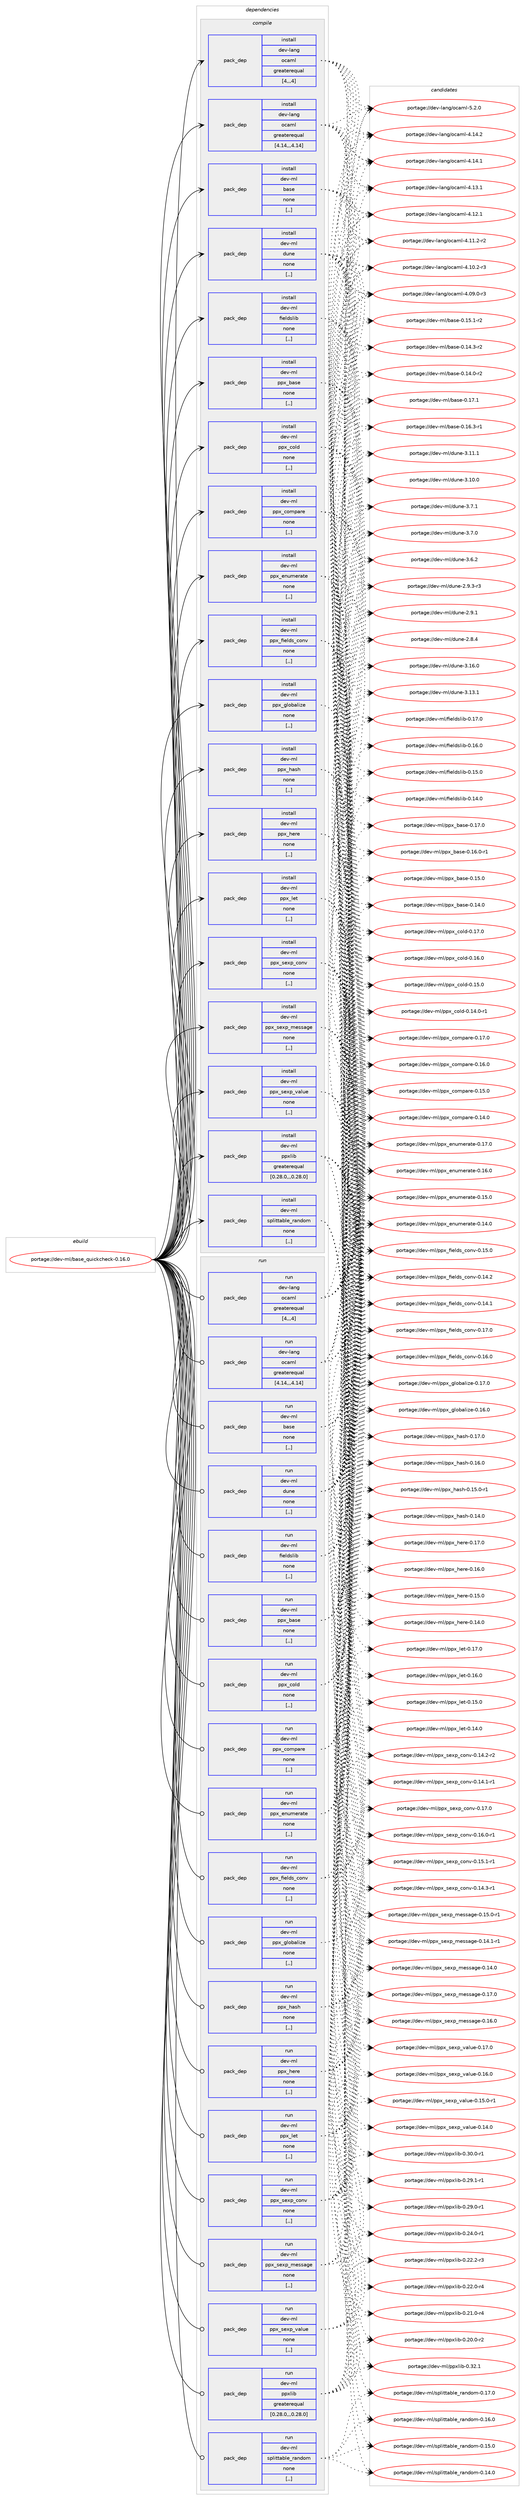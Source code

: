 digraph prolog {

# *************
# Graph options
# *************

newrank=true;
concentrate=true;
compound=true;
graph [rankdir=LR,fontname=Helvetica,fontsize=10,ranksep=1.5];#, ranksep=2.5, nodesep=0.2];
edge  [arrowhead=vee];
node  [fontname=Helvetica,fontsize=10];

# **********
# The ebuild
# **********

subgraph cluster_leftcol {
color=gray;
label=<<i>ebuild</i>>;
id [label="portage://dev-ml/base_quickcheck-0.16.0", color=red, width=4, href="../dev-ml/base_quickcheck-0.16.0.svg"];
}

# ****************
# The dependencies
# ****************

subgraph cluster_midcol {
color=gray;
label=<<i>dependencies</i>>;
subgraph cluster_compile {
fillcolor="#eeeeee";
style=filled;
label=<<i>compile</i>>;
subgraph pack87254 {
dependency117738 [label=<<TABLE BORDER="0" CELLBORDER="1" CELLSPACING="0" CELLPADDING="4" WIDTH="220"><TR><TD ROWSPAN="6" CELLPADDING="30">pack_dep</TD></TR><TR><TD WIDTH="110">install</TD></TR><TR><TD>dev-lang</TD></TR><TR><TD>ocaml</TD></TR><TR><TD>greaterequal</TD></TR><TR><TD>[4,,,4]</TD></TR></TABLE>>, shape=none, color=blue];
}
id:e -> dependency117738:w [weight=20,style="solid",arrowhead="vee"];
subgraph pack87255 {
dependency117739 [label=<<TABLE BORDER="0" CELLBORDER="1" CELLSPACING="0" CELLPADDING="4" WIDTH="220"><TR><TD ROWSPAN="6" CELLPADDING="30">pack_dep</TD></TR><TR><TD WIDTH="110">install</TD></TR><TR><TD>dev-lang</TD></TR><TR><TD>ocaml</TD></TR><TR><TD>greaterequal</TD></TR><TR><TD>[4.14,,,4.14]</TD></TR></TABLE>>, shape=none, color=blue];
}
id:e -> dependency117739:w [weight=20,style="solid",arrowhead="vee"];
subgraph pack87256 {
dependency117740 [label=<<TABLE BORDER="0" CELLBORDER="1" CELLSPACING="0" CELLPADDING="4" WIDTH="220"><TR><TD ROWSPAN="6" CELLPADDING="30">pack_dep</TD></TR><TR><TD WIDTH="110">install</TD></TR><TR><TD>dev-ml</TD></TR><TR><TD>base</TD></TR><TR><TD>none</TD></TR><TR><TD>[,,]</TD></TR></TABLE>>, shape=none, color=blue];
}
id:e -> dependency117740:w [weight=20,style="solid",arrowhead="vee"];
subgraph pack87257 {
dependency117741 [label=<<TABLE BORDER="0" CELLBORDER="1" CELLSPACING="0" CELLPADDING="4" WIDTH="220"><TR><TD ROWSPAN="6" CELLPADDING="30">pack_dep</TD></TR><TR><TD WIDTH="110">install</TD></TR><TR><TD>dev-ml</TD></TR><TR><TD>dune</TD></TR><TR><TD>none</TD></TR><TR><TD>[,,]</TD></TR></TABLE>>, shape=none, color=blue];
}
id:e -> dependency117741:w [weight=20,style="solid",arrowhead="vee"];
subgraph pack87258 {
dependency117742 [label=<<TABLE BORDER="0" CELLBORDER="1" CELLSPACING="0" CELLPADDING="4" WIDTH="220"><TR><TD ROWSPAN="6" CELLPADDING="30">pack_dep</TD></TR><TR><TD WIDTH="110">install</TD></TR><TR><TD>dev-ml</TD></TR><TR><TD>fieldslib</TD></TR><TR><TD>none</TD></TR><TR><TD>[,,]</TD></TR></TABLE>>, shape=none, color=blue];
}
id:e -> dependency117742:w [weight=20,style="solid",arrowhead="vee"];
subgraph pack87259 {
dependency117743 [label=<<TABLE BORDER="0" CELLBORDER="1" CELLSPACING="0" CELLPADDING="4" WIDTH="220"><TR><TD ROWSPAN="6" CELLPADDING="30">pack_dep</TD></TR><TR><TD WIDTH="110">install</TD></TR><TR><TD>dev-ml</TD></TR><TR><TD>ppx_base</TD></TR><TR><TD>none</TD></TR><TR><TD>[,,]</TD></TR></TABLE>>, shape=none, color=blue];
}
id:e -> dependency117743:w [weight=20,style="solid",arrowhead="vee"];
subgraph pack87260 {
dependency117744 [label=<<TABLE BORDER="0" CELLBORDER="1" CELLSPACING="0" CELLPADDING="4" WIDTH="220"><TR><TD ROWSPAN="6" CELLPADDING="30">pack_dep</TD></TR><TR><TD WIDTH="110">install</TD></TR><TR><TD>dev-ml</TD></TR><TR><TD>ppx_cold</TD></TR><TR><TD>none</TD></TR><TR><TD>[,,]</TD></TR></TABLE>>, shape=none, color=blue];
}
id:e -> dependency117744:w [weight=20,style="solid",arrowhead="vee"];
subgraph pack87261 {
dependency117745 [label=<<TABLE BORDER="0" CELLBORDER="1" CELLSPACING="0" CELLPADDING="4" WIDTH="220"><TR><TD ROWSPAN="6" CELLPADDING="30">pack_dep</TD></TR><TR><TD WIDTH="110">install</TD></TR><TR><TD>dev-ml</TD></TR><TR><TD>ppx_compare</TD></TR><TR><TD>none</TD></TR><TR><TD>[,,]</TD></TR></TABLE>>, shape=none, color=blue];
}
id:e -> dependency117745:w [weight=20,style="solid",arrowhead="vee"];
subgraph pack87262 {
dependency117746 [label=<<TABLE BORDER="0" CELLBORDER="1" CELLSPACING="0" CELLPADDING="4" WIDTH="220"><TR><TD ROWSPAN="6" CELLPADDING="30">pack_dep</TD></TR><TR><TD WIDTH="110">install</TD></TR><TR><TD>dev-ml</TD></TR><TR><TD>ppx_enumerate</TD></TR><TR><TD>none</TD></TR><TR><TD>[,,]</TD></TR></TABLE>>, shape=none, color=blue];
}
id:e -> dependency117746:w [weight=20,style="solid",arrowhead="vee"];
subgraph pack87263 {
dependency117747 [label=<<TABLE BORDER="0" CELLBORDER="1" CELLSPACING="0" CELLPADDING="4" WIDTH="220"><TR><TD ROWSPAN="6" CELLPADDING="30">pack_dep</TD></TR><TR><TD WIDTH="110">install</TD></TR><TR><TD>dev-ml</TD></TR><TR><TD>ppx_fields_conv</TD></TR><TR><TD>none</TD></TR><TR><TD>[,,]</TD></TR></TABLE>>, shape=none, color=blue];
}
id:e -> dependency117747:w [weight=20,style="solid",arrowhead="vee"];
subgraph pack87264 {
dependency117748 [label=<<TABLE BORDER="0" CELLBORDER="1" CELLSPACING="0" CELLPADDING="4" WIDTH="220"><TR><TD ROWSPAN="6" CELLPADDING="30">pack_dep</TD></TR><TR><TD WIDTH="110">install</TD></TR><TR><TD>dev-ml</TD></TR><TR><TD>ppx_globalize</TD></TR><TR><TD>none</TD></TR><TR><TD>[,,]</TD></TR></TABLE>>, shape=none, color=blue];
}
id:e -> dependency117748:w [weight=20,style="solid",arrowhead="vee"];
subgraph pack87265 {
dependency117749 [label=<<TABLE BORDER="0" CELLBORDER="1" CELLSPACING="0" CELLPADDING="4" WIDTH="220"><TR><TD ROWSPAN="6" CELLPADDING="30">pack_dep</TD></TR><TR><TD WIDTH="110">install</TD></TR><TR><TD>dev-ml</TD></TR><TR><TD>ppx_hash</TD></TR><TR><TD>none</TD></TR><TR><TD>[,,]</TD></TR></TABLE>>, shape=none, color=blue];
}
id:e -> dependency117749:w [weight=20,style="solid",arrowhead="vee"];
subgraph pack87266 {
dependency117750 [label=<<TABLE BORDER="0" CELLBORDER="1" CELLSPACING="0" CELLPADDING="4" WIDTH="220"><TR><TD ROWSPAN="6" CELLPADDING="30">pack_dep</TD></TR><TR><TD WIDTH="110">install</TD></TR><TR><TD>dev-ml</TD></TR><TR><TD>ppx_here</TD></TR><TR><TD>none</TD></TR><TR><TD>[,,]</TD></TR></TABLE>>, shape=none, color=blue];
}
id:e -> dependency117750:w [weight=20,style="solid",arrowhead="vee"];
subgraph pack87267 {
dependency117751 [label=<<TABLE BORDER="0" CELLBORDER="1" CELLSPACING="0" CELLPADDING="4" WIDTH="220"><TR><TD ROWSPAN="6" CELLPADDING="30">pack_dep</TD></TR><TR><TD WIDTH="110">install</TD></TR><TR><TD>dev-ml</TD></TR><TR><TD>ppx_let</TD></TR><TR><TD>none</TD></TR><TR><TD>[,,]</TD></TR></TABLE>>, shape=none, color=blue];
}
id:e -> dependency117751:w [weight=20,style="solid",arrowhead="vee"];
subgraph pack87268 {
dependency117752 [label=<<TABLE BORDER="0" CELLBORDER="1" CELLSPACING="0" CELLPADDING="4" WIDTH="220"><TR><TD ROWSPAN="6" CELLPADDING="30">pack_dep</TD></TR><TR><TD WIDTH="110">install</TD></TR><TR><TD>dev-ml</TD></TR><TR><TD>ppx_sexp_conv</TD></TR><TR><TD>none</TD></TR><TR><TD>[,,]</TD></TR></TABLE>>, shape=none, color=blue];
}
id:e -> dependency117752:w [weight=20,style="solid",arrowhead="vee"];
subgraph pack87269 {
dependency117753 [label=<<TABLE BORDER="0" CELLBORDER="1" CELLSPACING="0" CELLPADDING="4" WIDTH="220"><TR><TD ROWSPAN="6" CELLPADDING="30">pack_dep</TD></TR><TR><TD WIDTH="110">install</TD></TR><TR><TD>dev-ml</TD></TR><TR><TD>ppx_sexp_message</TD></TR><TR><TD>none</TD></TR><TR><TD>[,,]</TD></TR></TABLE>>, shape=none, color=blue];
}
id:e -> dependency117753:w [weight=20,style="solid",arrowhead="vee"];
subgraph pack87270 {
dependency117754 [label=<<TABLE BORDER="0" CELLBORDER="1" CELLSPACING="0" CELLPADDING="4" WIDTH="220"><TR><TD ROWSPAN="6" CELLPADDING="30">pack_dep</TD></TR><TR><TD WIDTH="110">install</TD></TR><TR><TD>dev-ml</TD></TR><TR><TD>ppx_sexp_value</TD></TR><TR><TD>none</TD></TR><TR><TD>[,,]</TD></TR></TABLE>>, shape=none, color=blue];
}
id:e -> dependency117754:w [weight=20,style="solid",arrowhead="vee"];
subgraph pack87271 {
dependency117755 [label=<<TABLE BORDER="0" CELLBORDER="1" CELLSPACING="0" CELLPADDING="4" WIDTH="220"><TR><TD ROWSPAN="6" CELLPADDING="30">pack_dep</TD></TR><TR><TD WIDTH="110">install</TD></TR><TR><TD>dev-ml</TD></TR><TR><TD>ppxlib</TD></TR><TR><TD>greaterequal</TD></TR><TR><TD>[0.28.0,,,0.28.0]</TD></TR></TABLE>>, shape=none, color=blue];
}
id:e -> dependency117755:w [weight=20,style="solid",arrowhead="vee"];
subgraph pack87272 {
dependency117756 [label=<<TABLE BORDER="0" CELLBORDER="1" CELLSPACING="0" CELLPADDING="4" WIDTH="220"><TR><TD ROWSPAN="6" CELLPADDING="30">pack_dep</TD></TR><TR><TD WIDTH="110">install</TD></TR><TR><TD>dev-ml</TD></TR><TR><TD>splittable_random</TD></TR><TR><TD>none</TD></TR><TR><TD>[,,]</TD></TR></TABLE>>, shape=none, color=blue];
}
id:e -> dependency117756:w [weight=20,style="solid",arrowhead="vee"];
}
subgraph cluster_compileandrun {
fillcolor="#eeeeee";
style=filled;
label=<<i>compile and run</i>>;
}
subgraph cluster_run {
fillcolor="#eeeeee";
style=filled;
label=<<i>run</i>>;
subgraph pack87273 {
dependency117757 [label=<<TABLE BORDER="0" CELLBORDER="1" CELLSPACING="0" CELLPADDING="4" WIDTH="220"><TR><TD ROWSPAN="6" CELLPADDING="30">pack_dep</TD></TR><TR><TD WIDTH="110">run</TD></TR><TR><TD>dev-lang</TD></TR><TR><TD>ocaml</TD></TR><TR><TD>greaterequal</TD></TR><TR><TD>[4,,,4]</TD></TR></TABLE>>, shape=none, color=blue];
}
id:e -> dependency117757:w [weight=20,style="solid",arrowhead="odot"];
subgraph pack87274 {
dependency117758 [label=<<TABLE BORDER="0" CELLBORDER="1" CELLSPACING="0" CELLPADDING="4" WIDTH="220"><TR><TD ROWSPAN="6" CELLPADDING="30">pack_dep</TD></TR><TR><TD WIDTH="110">run</TD></TR><TR><TD>dev-lang</TD></TR><TR><TD>ocaml</TD></TR><TR><TD>greaterequal</TD></TR><TR><TD>[4.14,,,4.14]</TD></TR></TABLE>>, shape=none, color=blue];
}
id:e -> dependency117758:w [weight=20,style="solid",arrowhead="odot"];
subgraph pack87275 {
dependency117759 [label=<<TABLE BORDER="0" CELLBORDER="1" CELLSPACING="0" CELLPADDING="4" WIDTH="220"><TR><TD ROWSPAN="6" CELLPADDING="30">pack_dep</TD></TR><TR><TD WIDTH="110">run</TD></TR><TR><TD>dev-ml</TD></TR><TR><TD>base</TD></TR><TR><TD>none</TD></TR><TR><TD>[,,]</TD></TR></TABLE>>, shape=none, color=blue];
}
id:e -> dependency117759:w [weight=20,style="solid",arrowhead="odot"];
subgraph pack87276 {
dependency117760 [label=<<TABLE BORDER="0" CELLBORDER="1" CELLSPACING="0" CELLPADDING="4" WIDTH="220"><TR><TD ROWSPAN="6" CELLPADDING="30">pack_dep</TD></TR><TR><TD WIDTH="110">run</TD></TR><TR><TD>dev-ml</TD></TR><TR><TD>dune</TD></TR><TR><TD>none</TD></TR><TR><TD>[,,]</TD></TR></TABLE>>, shape=none, color=blue];
}
id:e -> dependency117760:w [weight=20,style="solid",arrowhead="odot"];
subgraph pack87277 {
dependency117761 [label=<<TABLE BORDER="0" CELLBORDER="1" CELLSPACING="0" CELLPADDING="4" WIDTH="220"><TR><TD ROWSPAN="6" CELLPADDING="30">pack_dep</TD></TR><TR><TD WIDTH="110">run</TD></TR><TR><TD>dev-ml</TD></TR><TR><TD>fieldslib</TD></TR><TR><TD>none</TD></TR><TR><TD>[,,]</TD></TR></TABLE>>, shape=none, color=blue];
}
id:e -> dependency117761:w [weight=20,style="solid",arrowhead="odot"];
subgraph pack87278 {
dependency117762 [label=<<TABLE BORDER="0" CELLBORDER="1" CELLSPACING="0" CELLPADDING="4" WIDTH="220"><TR><TD ROWSPAN="6" CELLPADDING="30">pack_dep</TD></TR><TR><TD WIDTH="110">run</TD></TR><TR><TD>dev-ml</TD></TR><TR><TD>ppx_base</TD></TR><TR><TD>none</TD></TR><TR><TD>[,,]</TD></TR></TABLE>>, shape=none, color=blue];
}
id:e -> dependency117762:w [weight=20,style="solid",arrowhead="odot"];
subgraph pack87279 {
dependency117763 [label=<<TABLE BORDER="0" CELLBORDER="1" CELLSPACING="0" CELLPADDING="4" WIDTH="220"><TR><TD ROWSPAN="6" CELLPADDING="30">pack_dep</TD></TR><TR><TD WIDTH="110">run</TD></TR><TR><TD>dev-ml</TD></TR><TR><TD>ppx_cold</TD></TR><TR><TD>none</TD></TR><TR><TD>[,,]</TD></TR></TABLE>>, shape=none, color=blue];
}
id:e -> dependency117763:w [weight=20,style="solid",arrowhead="odot"];
subgraph pack87280 {
dependency117764 [label=<<TABLE BORDER="0" CELLBORDER="1" CELLSPACING="0" CELLPADDING="4" WIDTH="220"><TR><TD ROWSPAN="6" CELLPADDING="30">pack_dep</TD></TR><TR><TD WIDTH="110">run</TD></TR><TR><TD>dev-ml</TD></TR><TR><TD>ppx_compare</TD></TR><TR><TD>none</TD></TR><TR><TD>[,,]</TD></TR></TABLE>>, shape=none, color=blue];
}
id:e -> dependency117764:w [weight=20,style="solid",arrowhead="odot"];
subgraph pack87281 {
dependency117765 [label=<<TABLE BORDER="0" CELLBORDER="1" CELLSPACING="0" CELLPADDING="4" WIDTH="220"><TR><TD ROWSPAN="6" CELLPADDING="30">pack_dep</TD></TR><TR><TD WIDTH="110">run</TD></TR><TR><TD>dev-ml</TD></TR><TR><TD>ppx_enumerate</TD></TR><TR><TD>none</TD></TR><TR><TD>[,,]</TD></TR></TABLE>>, shape=none, color=blue];
}
id:e -> dependency117765:w [weight=20,style="solid",arrowhead="odot"];
subgraph pack87282 {
dependency117766 [label=<<TABLE BORDER="0" CELLBORDER="1" CELLSPACING="0" CELLPADDING="4" WIDTH="220"><TR><TD ROWSPAN="6" CELLPADDING="30">pack_dep</TD></TR><TR><TD WIDTH="110">run</TD></TR><TR><TD>dev-ml</TD></TR><TR><TD>ppx_fields_conv</TD></TR><TR><TD>none</TD></TR><TR><TD>[,,]</TD></TR></TABLE>>, shape=none, color=blue];
}
id:e -> dependency117766:w [weight=20,style="solid",arrowhead="odot"];
subgraph pack87283 {
dependency117767 [label=<<TABLE BORDER="0" CELLBORDER="1" CELLSPACING="0" CELLPADDING="4" WIDTH="220"><TR><TD ROWSPAN="6" CELLPADDING="30">pack_dep</TD></TR><TR><TD WIDTH="110">run</TD></TR><TR><TD>dev-ml</TD></TR><TR><TD>ppx_globalize</TD></TR><TR><TD>none</TD></TR><TR><TD>[,,]</TD></TR></TABLE>>, shape=none, color=blue];
}
id:e -> dependency117767:w [weight=20,style="solid",arrowhead="odot"];
subgraph pack87284 {
dependency117768 [label=<<TABLE BORDER="0" CELLBORDER="1" CELLSPACING="0" CELLPADDING="4" WIDTH="220"><TR><TD ROWSPAN="6" CELLPADDING="30">pack_dep</TD></TR><TR><TD WIDTH="110">run</TD></TR><TR><TD>dev-ml</TD></TR><TR><TD>ppx_hash</TD></TR><TR><TD>none</TD></TR><TR><TD>[,,]</TD></TR></TABLE>>, shape=none, color=blue];
}
id:e -> dependency117768:w [weight=20,style="solid",arrowhead="odot"];
subgraph pack87285 {
dependency117769 [label=<<TABLE BORDER="0" CELLBORDER="1" CELLSPACING="0" CELLPADDING="4" WIDTH="220"><TR><TD ROWSPAN="6" CELLPADDING="30">pack_dep</TD></TR><TR><TD WIDTH="110">run</TD></TR><TR><TD>dev-ml</TD></TR><TR><TD>ppx_here</TD></TR><TR><TD>none</TD></TR><TR><TD>[,,]</TD></TR></TABLE>>, shape=none, color=blue];
}
id:e -> dependency117769:w [weight=20,style="solid",arrowhead="odot"];
subgraph pack87286 {
dependency117770 [label=<<TABLE BORDER="0" CELLBORDER="1" CELLSPACING="0" CELLPADDING="4" WIDTH="220"><TR><TD ROWSPAN="6" CELLPADDING="30">pack_dep</TD></TR><TR><TD WIDTH="110">run</TD></TR><TR><TD>dev-ml</TD></TR><TR><TD>ppx_let</TD></TR><TR><TD>none</TD></TR><TR><TD>[,,]</TD></TR></TABLE>>, shape=none, color=blue];
}
id:e -> dependency117770:w [weight=20,style="solid",arrowhead="odot"];
subgraph pack87287 {
dependency117771 [label=<<TABLE BORDER="0" CELLBORDER="1" CELLSPACING="0" CELLPADDING="4" WIDTH="220"><TR><TD ROWSPAN="6" CELLPADDING="30">pack_dep</TD></TR><TR><TD WIDTH="110">run</TD></TR><TR><TD>dev-ml</TD></TR><TR><TD>ppx_sexp_conv</TD></TR><TR><TD>none</TD></TR><TR><TD>[,,]</TD></TR></TABLE>>, shape=none, color=blue];
}
id:e -> dependency117771:w [weight=20,style="solid",arrowhead="odot"];
subgraph pack87288 {
dependency117772 [label=<<TABLE BORDER="0" CELLBORDER="1" CELLSPACING="0" CELLPADDING="4" WIDTH="220"><TR><TD ROWSPAN="6" CELLPADDING="30">pack_dep</TD></TR><TR><TD WIDTH="110">run</TD></TR><TR><TD>dev-ml</TD></TR><TR><TD>ppx_sexp_message</TD></TR><TR><TD>none</TD></TR><TR><TD>[,,]</TD></TR></TABLE>>, shape=none, color=blue];
}
id:e -> dependency117772:w [weight=20,style="solid",arrowhead="odot"];
subgraph pack87289 {
dependency117773 [label=<<TABLE BORDER="0" CELLBORDER="1" CELLSPACING="0" CELLPADDING="4" WIDTH="220"><TR><TD ROWSPAN="6" CELLPADDING="30">pack_dep</TD></TR><TR><TD WIDTH="110">run</TD></TR><TR><TD>dev-ml</TD></TR><TR><TD>ppx_sexp_value</TD></TR><TR><TD>none</TD></TR><TR><TD>[,,]</TD></TR></TABLE>>, shape=none, color=blue];
}
id:e -> dependency117773:w [weight=20,style="solid",arrowhead="odot"];
subgraph pack87290 {
dependency117774 [label=<<TABLE BORDER="0" CELLBORDER="1" CELLSPACING="0" CELLPADDING="4" WIDTH="220"><TR><TD ROWSPAN="6" CELLPADDING="30">pack_dep</TD></TR><TR><TD WIDTH="110">run</TD></TR><TR><TD>dev-ml</TD></TR><TR><TD>ppxlib</TD></TR><TR><TD>greaterequal</TD></TR><TR><TD>[0.28.0,,,0.28.0]</TD></TR></TABLE>>, shape=none, color=blue];
}
id:e -> dependency117774:w [weight=20,style="solid",arrowhead="odot"];
subgraph pack87291 {
dependency117775 [label=<<TABLE BORDER="0" CELLBORDER="1" CELLSPACING="0" CELLPADDING="4" WIDTH="220"><TR><TD ROWSPAN="6" CELLPADDING="30">pack_dep</TD></TR><TR><TD WIDTH="110">run</TD></TR><TR><TD>dev-ml</TD></TR><TR><TD>splittable_random</TD></TR><TR><TD>none</TD></TR><TR><TD>[,,]</TD></TR></TABLE>>, shape=none, color=blue];
}
id:e -> dependency117775:w [weight=20,style="solid",arrowhead="odot"];
}
}

# **************
# The candidates
# **************

subgraph cluster_choices {
rank=same;
color=gray;
label=<<i>candidates</i>>;

subgraph choice87254 {
color=black;
nodesep=1;
choice1001011184510897110103471119997109108455346504648 [label="portage://dev-lang/ocaml-5.2.0", color=red, width=4,href="../dev-lang/ocaml-5.2.0.svg"];
choice100101118451089711010347111999710910845524649524650 [label="portage://dev-lang/ocaml-4.14.2", color=red, width=4,href="../dev-lang/ocaml-4.14.2.svg"];
choice100101118451089711010347111999710910845524649524649 [label="portage://dev-lang/ocaml-4.14.1", color=red, width=4,href="../dev-lang/ocaml-4.14.1.svg"];
choice100101118451089711010347111999710910845524649514649 [label="portage://dev-lang/ocaml-4.13.1", color=red, width=4,href="../dev-lang/ocaml-4.13.1.svg"];
choice100101118451089711010347111999710910845524649504649 [label="portage://dev-lang/ocaml-4.12.1", color=red, width=4,href="../dev-lang/ocaml-4.12.1.svg"];
choice1001011184510897110103471119997109108455246494946504511450 [label="portage://dev-lang/ocaml-4.11.2-r2", color=red, width=4,href="../dev-lang/ocaml-4.11.2-r2.svg"];
choice1001011184510897110103471119997109108455246494846504511451 [label="portage://dev-lang/ocaml-4.10.2-r3", color=red, width=4,href="../dev-lang/ocaml-4.10.2-r3.svg"];
choice1001011184510897110103471119997109108455246485746484511451 [label="portage://dev-lang/ocaml-4.09.0-r3", color=red, width=4,href="../dev-lang/ocaml-4.09.0-r3.svg"];
dependency117738:e -> choice1001011184510897110103471119997109108455346504648:w [style=dotted,weight="100"];
dependency117738:e -> choice100101118451089711010347111999710910845524649524650:w [style=dotted,weight="100"];
dependency117738:e -> choice100101118451089711010347111999710910845524649524649:w [style=dotted,weight="100"];
dependency117738:e -> choice100101118451089711010347111999710910845524649514649:w [style=dotted,weight="100"];
dependency117738:e -> choice100101118451089711010347111999710910845524649504649:w [style=dotted,weight="100"];
dependency117738:e -> choice1001011184510897110103471119997109108455246494946504511450:w [style=dotted,weight="100"];
dependency117738:e -> choice1001011184510897110103471119997109108455246494846504511451:w [style=dotted,weight="100"];
dependency117738:e -> choice1001011184510897110103471119997109108455246485746484511451:w [style=dotted,weight="100"];
}
subgraph choice87255 {
color=black;
nodesep=1;
choice1001011184510897110103471119997109108455346504648 [label="portage://dev-lang/ocaml-5.2.0", color=red, width=4,href="../dev-lang/ocaml-5.2.0.svg"];
choice100101118451089711010347111999710910845524649524650 [label="portage://dev-lang/ocaml-4.14.2", color=red, width=4,href="../dev-lang/ocaml-4.14.2.svg"];
choice100101118451089711010347111999710910845524649524649 [label="portage://dev-lang/ocaml-4.14.1", color=red, width=4,href="../dev-lang/ocaml-4.14.1.svg"];
choice100101118451089711010347111999710910845524649514649 [label="portage://dev-lang/ocaml-4.13.1", color=red, width=4,href="../dev-lang/ocaml-4.13.1.svg"];
choice100101118451089711010347111999710910845524649504649 [label="portage://dev-lang/ocaml-4.12.1", color=red, width=4,href="../dev-lang/ocaml-4.12.1.svg"];
choice1001011184510897110103471119997109108455246494946504511450 [label="portage://dev-lang/ocaml-4.11.2-r2", color=red, width=4,href="../dev-lang/ocaml-4.11.2-r2.svg"];
choice1001011184510897110103471119997109108455246494846504511451 [label="portage://dev-lang/ocaml-4.10.2-r3", color=red, width=4,href="../dev-lang/ocaml-4.10.2-r3.svg"];
choice1001011184510897110103471119997109108455246485746484511451 [label="portage://dev-lang/ocaml-4.09.0-r3", color=red, width=4,href="../dev-lang/ocaml-4.09.0-r3.svg"];
dependency117739:e -> choice1001011184510897110103471119997109108455346504648:w [style=dotted,weight="100"];
dependency117739:e -> choice100101118451089711010347111999710910845524649524650:w [style=dotted,weight="100"];
dependency117739:e -> choice100101118451089711010347111999710910845524649524649:w [style=dotted,weight="100"];
dependency117739:e -> choice100101118451089711010347111999710910845524649514649:w [style=dotted,weight="100"];
dependency117739:e -> choice100101118451089711010347111999710910845524649504649:w [style=dotted,weight="100"];
dependency117739:e -> choice1001011184510897110103471119997109108455246494946504511450:w [style=dotted,weight="100"];
dependency117739:e -> choice1001011184510897110103471119997109108455246494846504511451:w [style=dotted,weight="100"];
dependency117739:e -> choice1001011184510897110103471119997109108455246485746484511451:w [style=dotted,weight="100"];
}
subgraph choice87256 {
color=black;
nodesep=1;
choice1001011184510910847989711510145484649554649 [label="portage://dev-ml/base-0.17.1", color=red, width=4,href="../dev-ml/base-0.17.1.svg"];
choice10010111845109108479897115101454846495446514511449 [label="portage://dev-ml/base-0.16.3-r1", color=red, width=4,href="../dev-ml/base-0.16.3-r1.svg"];
choice10010111845109108479897115101454846495346494511450 [label="portage://dev-ml/base-0.15.1-r2", color=red, width=4,href="../dev-ml/base-0.15.1-r2.svg"];
choice10010111845109108479897115101454846495246514511450 [label="portage://dev-ml/base-0.14.3-r2", color=red, width=4,href="../dev-ml/base-0.14.3-r2.svg"];
choice10010111845109108479897115101454846495246484511450 [label="portage://dev-ml/base-0.14.0-r2", color=red, width=4,href="../dev-ml/base-0.14.0-r2.svg"];
dependency117740:e -> choice1001011184510910847989711510145484649554649:w [style=dotted,weight="100"];
dependency117740:e -> choice10010111845109108479897115101454846495446514511449:w [style=dotted,weight="100"];
dependency117740:e -> choice10010111845109108479897115101454846495346494511450:w [style=dotted,weight="100"];
dependency117740:e -> choice10010111845109108479897115101454846495246514511450:w [style=dotted,weight="100"];
dependency117740:e -> choice10010111845109108479897115101454846495246484511450:w [style=dotted,weight="100"];
}
subgraph choice87257 {
color=black;
nodesep=1;
choice100101118451091084710011711010145514649544648 [label="portage://dev-ml/dune-3.16.0", color=red, width=4,href="../dev-ml/dune-3.16.0.svg"];
choice100101118451091084710011711010145514649514649 [label="portage://dev-ml/dune-3.13.1", color=red, width=4,href="../dev-ml/dune-3.13.1.svg"];
choice100101118451091084710011711010145514649494649 [label="portage://dev-ml/dune-3.11.1", color=red, width=4,href="../dev-ml/dune-3.11.1.svg"];
choice100101118451091084710011711010145514649484648 [label="portage://dev-ml/dune-3.10.0", color=red, width=4,href="../dev-ml/dune-3.10.0.svg"];
choice1001011184510910847100117110101455146554649 [label="portage://dev-ml/dune-3.7.1", color=red, width=4,href="../dev-ml/dune-3.7.1.svg"];
choice1001011184510910847100117110101455146554648 [label="portage://dev-ml/dune-3.7.0", color=red, width=4,href="../dev-ml/dune-3.7.0.svg"];
choice1001011184510910847100117110101455146544650 [label="portage://dev-ml/dune-3.6.2", color=red, width=4,href="../dev-ml/dune-3.6.2.svg"];
choice10010111845109108471001171101014550465746514511451 [label="portage://dev-ml/dune-2.9.3-r3", color=red, width=4,href="../dev-ml/dune-2.9.3-r3.svg"];
choice1001011184510910847100117110101455046574649 [label="portage://dev-ml/dune-2.9.1", color=red, width=4,href="../dev-ml/dune-2.9.1.svg"];
choice1001011184510910847100117110101455046564652 [label="portage://dev-ml/dune-2.8.4", color=red, width=4,href="../dev-ml/dune-2.8.4.svg"];
dependency117741:e -> choice100101118451091084710011711010145514649544648:w [style=dotted,weight="100"];
dependency117741:e -> choice100101118451091084710011711010145514649514649:w [style=dotted,weight="100"];
dependency117741:e -> choice100101118451091084710011711010145514649494649:w [style=dotted,weight="100"];
dependency117741:e -> choice100101118451091084710011711010145514649484648:w [style=dotted,weight="100"];
dependency117741:e -> choice1001011184510910847100117110101455146554649:w [style=dotted,weight="100"];
dependency117741:e -> choice1001011184510910847100117110101455146554648:w [style=dotted,weight="100"];
dependency117741:e -> choice1001011184510910847100117110101455146544650:w [style=dotted,weight="100"];
dependency117741:e -> choice10010111845109108471001171101014550465746514511451:w [style=dotted,weight="100"];
dependency117741:e -> choice1001011184510910847100117110101455046574649:w [style=dotted,weight="100"];
dependency117741:e -> choice1001011184510910847100117110101455046564652:w [style=dotted,weight="100"];
}
subgraph choice87258 {
color=black;
nodesep=1;
choice10010111845109108471021051011081001151081059845484649554648 [label="portage://dev-ml/fieldslib-0.17.0", color=red, width=4,href="../dev-ml/fieldslib-0.17.0.svg"];
choice10010111845109108471021051011081001151081059845484649544648 [label="portage://dev-ml/fieldslib-0.16.0", color=red, width=4,href="../dev-ml/fieldslib-0.16.0.svg"];
choice10010111845109108471021051011081001151081059845484649534648 [label="portage://dev-ml/fieldslib-0.15.0", color=red, width=4,href="../dev-ml/fieldslib-0.15.0.svg"];
choice10010111845109108471021051011081001151081059845484649524648 [label="portage://dev-ml/fieldslib-0.14.0", color=red, width=4,href="../dev-ml/fieldslib-0.14.0.svg"];
dependency117742:e -> choice10010111845109108471021051011081001151081059845484649554648:w [style=dotted,weight="100"];
dependency117742:e -> choice10010111845109108471021051011081001151081059845484649544648:w [style=dotted,weight="100"];
dependency117742:e -> choice10010111845109108471021051011081001151081059845484649534648:w [style=dotted,weight="100"];
dependency117742:e -> choice10010111845109108471021051011081001151081059845484649524648:w [style=dotted,weight="100"];
}
subgraph choice87259 {
color=black;
nodesep=1;
choice100101118451091084711211212095989711510145484649554648 [label="portage://dev-ml/ppx_base-0.17.0", color=red, width=4,href="../dev-ml/ppx_base-0.17.0.svg"];
choice1001011184510910847112112120959897115101454846495446484511449 [label="portage://dev-ml/ppx_base-0.16.0-r1", color=red, width=4,href="../dev-ml/ppx_base-0.16.0-r1.svg"];
choice100101118451091084711211212095989711510145484649534648 [label="portage://dev-ml/ppx_base-0.15.0", color=red, width=4,href="../dev-ml/ppx_base-0.15.0.svg"];
choice100101118451091084711211212095989711510145484649524648 [label="portage://dev-ml/ppx_base-0.14.0", color=red, width=4,href="../dev-ml/ppx_base-0.14.0.svg"];
dependency117743:e -> choice100101118451091084711211212095989711510145484649554648:w [style=dotted,weight="100"];
dependency117743:e -> choice1001011184510910847112112120959897115101454846495446484511449:w [style=dotted,weight="100"];
dependency117743:e -> choice100101118451091084711211212095989711510145484649534648:w [style=dotted,weight="100"];
dependency117743:e -> choice100101118451091084711211212095989711510145484649524648:w [style=dotted,weight="100"];
}
subgraph choice87260 {
color=black;
nodesep=1;
choice1001011184510910847112112120959911110810045484649554648 [label="portage://dev-ml/ppx_cold-0.17.0", color=red, width=4,href="../dev-ml/ppx_cold-0.17.0.svg"];
choice1001011184510910847112112120959911110810045484649544648 [label="portage://dev-ml/ppx_cold-0.16.0", color=red, width=4,href="../dev-ml/ppx_cold-0.16.0.svg"];
choice1001011184510910847112112120959911110810045484649534648 [label="portage://dev-ml/ppx_cold-0.15.0", color=red, width=4,href="../dev-ml/ppx_cold-0.15.0.svg"];
choice10010111845109108471121121209599111108100454846495246484511449 [label="portage://dev-ml/ppx_cold-0.14.0-r1", color=red, width=4,href="../dev-ml/ppx_cold-0.14.0-r1.svg"];
dependency117744:e -> choice1001011184510910847112112120959911110810045484649554648:w [style=dotted,weight="100"];
dependency117744:e -> choice1001011184510910847112112120959911110810045484649544648:w [style=dotted,weight="100"];
dependency117744:e -> choice1001011184510910847112112120959911110810045484649534648:w [style=dotted,weight="100"];
dependency117744:e -> choice10010111845109108471121121209599111108100454846495246484511449:w [style=dotted,weight="100"];
}
subgraph choice87261 {
color=black;
nodesep=1;
choice100101118451091084711211212095991111091129711410145484649554648 [label="portage://dev-ml/ppx_compare-0.17.0", color=red, width=4,href="../dev-ml/ppx_compare-0.17.0.svg"];
choice100101118451091084711211212095991111091129711410145484649544648 [label="portage://dev-ml/ppx_compare-0.16.0", color=red, width=4,href="../dev-ml/ppx_compare-0.16.0.svg"];
choice100101118451091084711211212095991111091129711410145484649534648 [label="portage://dev-ml/ppx_compare-0.15.0", color=red, width=4,href="../dev-ml/ppx_compare-0.15.0.svg"];
choice100101118451091084711211212095991111091129711410145484649524648 [label="portage://dev-ml/ppx_compare-0.14.0", color=red, width=4,href="../dev-ml/ppx_compare-0.14.0.svg"];
dependency117745:e -> choice100101118451091084711211212095991111091129711410145484649554648:w [style=dotted,weight="100"];
dependency117745:e -> choice100101118451091084711211212095991111091129711410145484649544648:w [style=dotted,weight="100"];
dependency117745:e -> choice100101118451091084711211212095991111091129711410145484649534648:w [style=dotted,weight="100"];
dependency117745:e -> choice100101118451091084711211212095991111091129711410145484649524648:w [style=dotted,weight="100"];
}
subgraph choice87262 {
color=black;
nodesep=1;
choice1001011184510910847112112120951011101171091011149711610145484649554648 [label="portage://dev-ml/ppx_enumerate-0.17.0", color=red, width=4,href="../dev-ml/ppx_enumerate-0.17.0.svg"];
choice1001011184510910847112112120951011101171091011149711610145484649544648 [label="portage://dev-ml/ppx_enumerate-0.16.0", color=red, width=4,href="../dev-ml/ppx_enumerate-0.16.0.svg"];
choice1001011184510910847112112120951011101171091011149711610145484649534648 [label="portage://dev-ml/ppx_enumerate-0.15.0", color=red, width=4,href="../dev-ml/ppx_enumerate-0.15.0.svg"];
choice1001011184510910847112112120951011101171091011149711610145484649524648 [label="portage://dev-ml/ppx_enumerate-0.14.0", color=red, width=4,href="../dev-ml/ppx_enumerate-0.14.0.svg"];
dependency117746:e -> choice1001011184510910847112112120951011101171091011149711610145484649554648:w [style=dotted,weight="100"];
dependency117746:e -> choice1001011184510910847112112120951011101171091011149711610145484649544648:w [style=dotted,weight="100"];
dependency117746:e -> choice1001011184510910847112112120951011101171091011149711610145484649534648:w [style=dotted,weight="100"];
dependency117746:e -> choice1001011184510910847112112120951011101171091011149711610145484649524648:w [style=dotted,weight="100"];
}
subgraph choice87263 {
color=black;
nodesep=1;
choice100101118451091084711211212095102105101108100115959911111011845484649554648 [label="portage://dev-ml/ppx_fields_conv-0.17.0", color=red, width=4,href="../dev-ml/ppx_fields_conv-0.17.0.svg"];
choice100101118451091084711211212095102105101108100115959911111011845484649544648 [label="portage://dev-ml/ppx_fields_conv-0.16.0", color=red, width=4,href="../dev-ml/ppx_fields_conv-0.16.0.svg"];
choice100101118451091084711211212095102105101108100115959911111011845484649534648 [label="portage://dev-ml/ppx_fields_conv-0.15.0", color=red, width=4,href="../dev-ml/ppx_fields_conv-0.15.0.svg"];
choice100101118451091084711211212095102105101108100115959911111011845484649524650 [label="portage://dev-ml/ppx_fields_conv-0.14.2", color=red, width=4,href="../dev-ml/ppx_fields_conv-0.14.2.svg"];
choice100101118451091084711211212095102105101108100115959911111011845484649524649 [label="portage://dev-ml/ppx_fields_conv-0.14.1", color=red, width=4,href="../dev-ml/ppx_fields_conv-0.14.1.svg"];
dependency117747:e -> choice100101118451091084711211212095102105101108100115959911111011845484649554648:w [style=dotted,weight="100"];
dependency117747:e -> choice100101118451091084711211212095102105101108100115959911111011845484649544648:w [style=dotted,weight="100"];
dependency117747:e -> choice100101118451091084711211212095102105101108100115959911111011845484649534648:w [style=dotted,weight="100"];
dependency117747:e -> choice100101118451091084711211212095102105101108100115959911111011845484649524650:w [style=dotted,weight="100"];
dependency117747:e -> choice100101118451091084711211212095102105101108100115959911111011845484649524649:w [style=dotted,weight="100"];
}
subgraph choice87264 {
color=black;
nodesep=1;
choice100101118451091084711211212095103108111989710810512210145484649554648 [label="portage://dev-ml/ppx_globalize-0.17.0", color=red, width=4,href="../dev-ml/ppx_globalize-0.17.0.svg"];
choice100101118451091084711211212095103108111989710810512210145484649544648 [label="portage://dev-ml/ppx_globalize-0.16.0", color=red, width=4,href="../dev-ml/ppx_globalize-0.16.0.svg"];
dependency117748:e -> choice100101118451091084711211212095103108111989710810512210145484649554648:w [style=dotted,weight="100"];
dependency117748:e -> choice100101118451091084711211212095103108111989710810512210145484649544648:w [style=dotted,weight="100"];
}
subgraph choice87265 {
color=black;
nodesep=1;
choice1001011184510910847112112120951049711510445484649554648 [label="portage://dev-ml/ppx_hash-0.17.0", color=red, width=4,href="../dev-ml/ppx_hash-0.17.0.svg"];
choice1001011184510910847112112120951049711510445484649544648 [label="portage://dev-ml/ppx_hash-0.16.0", color=red, width=4,href="../dev-ml/ppx_hash-0.16.0.svg"];
choice10010111845109108471121121209510497115104454846495346484511449 [label="portage://dev-ml/ppx_hash-0.15.0-r1", color=red, width=4,href="../dev-ml/ppx_hash-0.15.0-r1.svg"];
choice1001011184510910847112112120951049711510445484649524648 [label="portage://dev-ml/ppx_hash-0.14.0", color=red, width=4,href="../dev-ml/ppx_hash-0.14.0.svg"];
dependency117749:e -> choice1001011184510910847112112120951049711510445484649554648:w [style=dotted,weight="100"];
dependency117749:e -> choice1001011184510910847112112120951049711510445484649544648:w [style=dotted,weight="100"];
dependency117749:e -> choice10010111845109108471121121209510497115104454846495346484511449:w [style=dotted,weight="100"];
dependency117749:e -> choice1001011184510910847112112120951049711510445484649524648:w [style=dotted,weight="100"];
}
subgraph choice87266 {
color=black;
nodesep=1;
choice10010111845109108471121121209510410111410145484649554648 [label="portage://dev-ml/ppx_here-0.17.0", color=red, width=4,href="../dev-ml/ppx_here-0.17.0.svg"];
choice10010111845109108471121121209510410111410145484649544648 [label="portage://dev-ml/ppx_here-0.16.0", color=red, width=4,href="../dev-ml/ppx_here-0.16.0.svg"];
choice10010111845109108471121121209510410111410145484649534648 [label="portage://dev-ml/ppx_here-0.15.0", color=red, width=4,href="../dev-ml/ppx_here-0.15.0.svg"];
choice10010111845109108471121121209510410111410145484649524648 [label="portage://dev-ml/ppx_here-0.14.0", color=red, width=4,href="../dev-ml/ppx_here-0.14.0.svg"];
dependency117750:e -> choice10010111845109108471121121209510410111410145484649554648:w [style=dotted,weight="100"];
dependency117750:e -> choice10010111845109108471121121209510410111410145484649544648:w [style=dotted,weight="100"];
dependency117750:e -> choice10010111845109108471121121209510410111410145484649534648:w [style=dotted,weight="100"];
dependency117750:e -> choice10010111845109108471121121209510410111410145484649524648:w [style=dotted,weight="100"];
}
subgraph choice87267 {
color=black;
nodesep=1;
choice10010111845109108471121121209510810111645484649554648 [label="portage://dev-ml/ppx_let-0.17.0", color=red, width=4,href="../dev-ml/ppx_let-0.17.0.svg"];
choice10010111845109108471121121209510810111645484649544648 [label="portage://dev-ml/ppx_let-0.16.0", color=red, width=4,href="../dev-ml/ppx_let-0.16.0.svg"];
choice10010111845109108471121121209510810111645484649534648 [label="portage://dev-ml/ppx_let-0.15.0", color=red, width=4,href="../dev-ml/ppx_let-0.15.0.svg"];
choice10010111845109108471121121209510810111645484649524648 [label="portage://dev-ml/ppx_let-0.14.0", color=red, width=4,href="../dev-ml/ppx_let-0.14.0.svg"];
dependency117751:e -> choice10010111845109108471121121209510810111645484649554648:w [style=dotted,weight="100"];
dependency117751:e -> choice10010111845109108471121121209510810111645484649544648:w [style=dotted,weight="100"];
dependency117751:e -> choice10010111845109108471121121209510810111645484649534648:w [style=dotted,weight="100"];
dependency117751:e -> choice10010111845109108471121121209510810111645484649524648:w [style=dotted,weight="100"];
}
subgraph choice87268 {
color=black;
nodesep=1;
choice100101118451091084711211212095115101120112959911111011845484649554648 [label="portage://dev-ml/ppx_sexp_conv-0.17.0", color=red, width=4,href="../dev-ml/ppx_sexp_conv-0.17.0.svg"];
choice1001011184510910847112112120951151011201129599111110118454846495446484511449 [label="portage://dev-ml/ppx_sexp_conv-0.16.0-r1", color=red, width=4,href="../dev-ml/ppx_sexp_conv-0.16.0-r1.svg"];
choice1001011184510910847112112120951151011201129599111110118454846495346494511449 [label="portage://dev-ml/ppx_sexp_conv-0.15.1-r1", color=red, width=4,href="../dev-ml/ppx_sexp_conv-0.15.1-r1.svg"];
choice1001011184510910847112112120951151011201129599111110118454846495246514511449 [label="portage://dev-ml/ppx_sexp_conv-0.14.3-r1", color=red, width=4,href="../dev-ml/ppx_sexp_conv-0.14.3-r1.svg"];
choice1001011184510910847112112120951151011201129599111110118454846495246504511450 [label="portage://dev-ml/ppx_sexp_conv-0.14.2-r2", color=red, width=4,href="../dev-ml/ppx_sexp_conv-0.14.2-r2.svg"];
choice1001011184510910847112112120951151011201129599111110118454846495246494511449 [label="portage://dev-ml/ppx_sexp_conv-0.14.1-r1", color=red, width=4,href="../dev-ml/ppx_sexp_conv-0.14.1-r1.svg"];
dependency117752:e -> choice100101118451091084711211212095115101120112959911111011845484649554648:w [style=dotted,weight="100"];
dependency117752:e -> choice1001011184510910847112112120951151011201129599111110118454846495446484511449:w [style=dotted,weight="100"];
dependency117752:e -> choice1001011184510910847112112120951151011201129599111110118454846495346494511449:w [style=dotted,weight="100"];
dependency117752:e -> choice1001011184510910847112112120951151011201129599111110118454846495246514511449:w [style=dotted,weight="100"];
dependency117752:e -> choice1001011184510910847112112120951151011201129599111110118454846495246504511450:w [style=dotted,weight="100"];
dependency117752:e -> choice1001011184510910847112112120951151011201129599111110118454846495246494511449:w [style=dotted,weight="100"];
}
subgraph choice87269 {
color=black;
nodesep=1;
choice100101118451091084711211212095115101120112951091011151159710310145484649554648 [label="portage://dev-ml/ppx_sexp_message-0.17.0", color=red, width=4,href="../dev-ml/ppx_sexp_message-0.17.0.svg"];
choice100101118451091084711211212095115101120112951091011151159710310145484649544648 [label="portage://dev-ml/ppx_sexp_message-0.16.0", color=red, width=4,href="../dev-ml/ppx_sexp_message-0.16.0.svg"];
choice1001011184510910847112112120951151011201129510910111511597103101454846495346484511449 [label="portage://dev-ml/ppx_sexp_message-0.15.0-r1", color=red, width=4,href="../dev-ml/ppx_sexp_message-0.15.0-r1.svg"];
choice1001011184510910847112112120951151011201129510910111511597103101454846495246494511449 [label="portage://dev-ml/ppx_sexp_message-0.14.1-r1", color=red, width=4,href="../dev-ml/ppx_sexp_message-0.14.1-r1.svg"];
choice100101118451091084711211212095115101120112951091011151159710310145484649524648 [label="portage://dev-ml/ppx_sexp_message-0.14.0", color=red, width=4,href="../dev-ml/ppx_sexp_message-0.14.0.svg"];
dependency117753:e -> choice100101118451091084711211212095115101120112951091011151159710310145484649554648:w [style=dotted,weight="100"];
dependency117753:e -> choice100101118451091084711211212095115101120112951091011151159710310145484649544648:w [style=dotted,weight="100"];
dependency117753:e -> choice1001011184510910847112112120951151011201129510910111511597103101454846495346484511449:w [style=dotted,weight="100"];
dependency117753:e -> choice1001011184510910847112112120951151011201129510910111511597103101454846495246494511449:w [style=dotted,weight="100"];
dependency117753:e -> choice100101118451091084711211212095115101120112951091011151159710310145484649524648:w [style=dotted,weight="100"];
}
subgraph choice87270 {
color=black;
nodesep=1;
choice100101118451091084711211212095115101120112951189710811710145484649554648 [label="portage://dev-ml/ppx_sexp_value-0.17.0", color=red, width=4,href="../dev-ml/ppx_sexp_value-0.17.0.svg"];
choice100101118451091084711211212095115101120112951189710811710145484649544648 [label="portage://dev-ml/ppx_sexp_value-0.16.0", color=red, width=4,href="../dev-ml/ppx_sexp_value-0.16.0.svg"];
choice1001011184510910847112112120951151011201129511897108117101454846495346484511449 [label="portage://dev-ml/ppx_sexp_value-0.15.0-r1", color=red, width=4,href="../dev-ml/ppx_sexp_value-0.15.0-r1.svg"];
choice100101118451091084711211212095115101120112951189710811710145484649524648 [label="portage://dev-ml/ppx_sexp_value-0.14.0", color=red, width=4,href="../dev-ml/ppx_sexp_value-0.14.0.svg"];
dependency117754:e -> choice100101118451091084711211212095115101120112951189710811710145484649554648:w [style=dotted,weight="100"];
dependency117754:e -> choice100101118451091084711211212095115101120112951189710811710145484649544648:w [style=dotted,weight="100"];
dependency117754:e -> choice1001011184510910847112112120951151011201129511897108117101454846495346484511449:w [style=dotted,weight="100"];
dependency117754:e -> choice100101118451091084711211212095115101120112951189710811710145484649524648:w [style=dotted,weight="100"];
}
subgraph choice87271 {
color=black;
nodesep=1;
choice10010111845109108471121121201081059845484651504649 [label="portage://dev-ml/ppxlib-0.32.1", color=red, width=4,href="../dev-ml/ppxlib-0.32.1.svg"];
choice100101118451091084711211212010810598454846514846484511449 [label="portage://dev-ml/ppxlib-0.30.0-r1", color=red, width=4,href="../dev-ml/ppxlib-0.30.0-r1.svg"];
choice100101118451091084711211212010810598454846505746494511449 [label="portage://dev-ml/ppxlib-0.29.1-r1", color=red, width=4,href="../dev-ml/ppxlib-0.29.1-r1.svg"];
choice100101118451091084711211212010810598454846505746484511449 [label="portage://dev-ml/ppxlib-0.29.0-r1", color=red, width=4,href="../dev-ml/ppxlib-0.29.0-r1.svg"];
choice100101118451091084711211212010810598454846505246484511449 [label="portage://dev-ml/ppxlib-0.24.0-r1", color=red, width=4,href="../dev-ml/ppxlib-0.24.0-r1.svg"];
choice100101118451091084711211212010810598454846505046504511451 [label="portage://dev-ml/ppxlib-0.22.2-r3", color=red, width=4,href="../dev-ml/ppxlib-0.22.2-r3.svg"];
choice100101118451091084711211212010810598454846505046484511452 [label="portage://dev-ml/ppxlib-0.22.0-r4", color=red, width=4,href="../dev-ml/ppxlib-0.22.0-r4.svg"];
choice100101118451091084711211212010810598454846504946484511452 [label="portage://dev-ml/ppxlib-0.21.0-r4", color=red, width=4,href="../dev-ml/ppxlib-0.21.0-r4.svg"];
choice100101118451091084711211212010810598454846504846484511450 [label="portage://dev-ml/ppxlib-0.20.0-r2", color=red, width=4,href="../dev-ml/ppxlib-0.20.0-r2.svg"];
dependency117755:e -> choice10010111845109108471121121201081059845484651504649:w [style=dotted,weight="100"];
dependency117755:e -> choice100101118451091084711211212010810598454846514846484511449:w [style=dotted,weight="100"];
dependency117755:e -> choice100101118451091084711211212010810598454846505746494511449:w [style=dotted,weight="100"];
dependency117755:e -> choice100101118451091084711211212010810598454846505746484511449:w [style=dotted,weight="100"];
dependency117755:e -> choice100101118451091084711211212010810598454846505246484511449:w [style=dotted,weight="100"];
dependency117755:e -> choice100101118451091084711211212010810598454846505046504511451:w [style=dotted,weight="100"];
dependency117755:e -> choice100101118451091084711211212010810598454846505046484511452:w [style=dotted,weight="100"];
dependency117755:e -> choice100101118451091084711211212010810598454846504946484511452:w [style=dotted,weight="100"];
dependency117755:e -> choice100101118451091084711211212010810598454846504846484511450:w [style=dotted,weight="100"];
}
subgraph choice87272 {
color=black;
nodesep=1;
choice10010111845109108471151121081051161169798108101951149711010011110945484649554648 [label="portage://dev-ml/splittable_random-0.17.0", color=red, width=4,href="../dev-ml/splittable_random-0.17.0.svg"];
choice10010111845109108471151121081051161169798108101951149711010011110945484649544648 [label="portage://dev-ml/splittable_random-0.16.0", color=red, width=4,href="../dev-ml/splittable_random-0.16.0.svg"];
choice10010111845109108471151121081051161169798108101951149711010011110945484649534648 [label="portage://dev-ml/splittable_random-0.15.0", color=red, width=4,href="../dev-ml/splittable_random-0.15.0.svg"];
choice10010111845109108471151121081051161169798108101951149711010011110945484649524648 [label="portage://dev-ml/splittable_random-0.14.0", color=red, width=4,href="../dev-ml/splittable_random-0.14.0.svg"];
dependency117756:e -> choice10010111845109108471151121081051161169798108101951149711010011110945484649554648:w [style=dotted,weight="100"];
dependency117756:e -> choice10010111845109108471151121081051161169798108101951149711010011110945484649544648:w [style=dotted,weight="100"];
dependency117756:e -> choice10010111845109108471151121081051161169798108101951149711010011110945484649534648:w [style=dotted,weight="100"];
dependency117756:e -> choice10010111845109108471151121081051161169798108101951149711010011110945484649524648:w [style=dotted,weight="100"];
}
subgraph choice87273 {
color=black;
nodesep=1;
choice1001011184510897110103471119997109108455346504648 [label="portage://dev-lang/ocaml-5.2.0", color=red, width=4,href="../dev-lang/ocaml-5.2.0.svg"];
choice100101118451089711010347111999710910845524649524650 [label="portage://dev-lang/ocaml-4.14.2", color=red, width=4,href="../dev-lang/ocaml-4.14.2.svg"];
choice100101118451089711010347111999710910845524649524649 [label="portage://dev-lang/ocaml-4.14.1", color=red, width=4,href="../dev-lang/ocaml-4.14.1.svg"];
choice100101118451089711010347111999710910845524649514649 [label="portage://dev-lang/ocaml-4.13.1", color=red, width=4,href="../dev-lang/ocaml-4.13.1.svg"];
choice100101118451089711010347111999710910845524649504649 [label="portage://dev-lang/ocaml-4.12.1", color=red, width=4,href="../dev-lang/ocaml-4.12.1.svg"];
choice1001011184510897110103471119997109108455246494946504511450 [label="portage://dev-lang/ocaml-4.11.2-r2", color=red, width=4,href="../dev-lang/ocaml-4.11.2-r2.svg"];
choice1001011184510897110103471119997109108455246494846504511451 [label="portage://dev-lang/ocaml-4.10.2-r3", color=red, width=4,href="../dev-lang/ocaml-4.10.2-r3.svg"];
choice1001011184510897110103471119997109108455246485746484511451 [label="portage://dev-lang/ocaml-4.09.0-r3", color=red, width=4,href="../dev-lang/ocaml-4.09.0-r3.svg"];
dependency117757:e -> choice1001011184510897110103471119997109108455346504648:w [style=dotted,weight="100"];
dependency117757:e -> choice100101118451089711010347111999710910845524649524650:w [style=dotted,weight="100"];
dependency117757:e -> choice100101118451089711010347111999710910845524649524649:w [style=dotted,weight="100"];
dependency117757:e -> choice100101118451089711010347111999710910845524649514649:w [style=dotted,weight="100"];
dependency117757:e -> choice100101118451089711010347111999710910845524649504649:w [style=dotted,weight="100"];
dependency117757:e -> choice1001011184510897110103471119997109108455246494946504511450:w [style=dotted,weight="100"];
dependency117757:e -> choice1001011184510897110103471119997109108455246494846504511451:w [style=dotted,weight="100"];
dependency117757:e -> choice1001011184510897110103471119997109108455246485746484511451:w [style=dotted,weight="100"];
}
subgraph choice87274 {
color=black;
nodesep=1;
choice1001011184510897110103471119997109108455346504648 [label="portage://dev-lang/ocaml-5.2.0", color=red, width=4,href="../dev-lang/ocaml-5.2.0.svg"];
choice100101118451089711010347111999710910845524649524650 [label="portage://dev-lang/ocaml-4.14.2", color=red, width=4,href="../dev-lang/ocaml-4.14.2.svg"];
choice100101118451089711010347111999710910845524649524649 [label="portage://dev-lang/ocaml-4.14.1", color=red, width=4,href="../dev-lang/ocaml-4.14.1.svg"];
choice100101118451089711010347111999710910845524649514649 [label="portage://dev-lang/ocaml-4.13.1", color=red, width=4,href="../dev-lang/ocaml-4.13.1.svg"];
choice100101118451089711010347111999710910845524649504649 [label="portage://dev-lang/ocaml-4.12.1", color=red, width=4,href="../dev-lang/ocaml-4.12.1.svg"];
choice1001011184510897110103471119997109108455246494946504511450 [label="portage://dev-lang/ocaml-4.11.2-r2", color=red, width=4,href="../dev-lang/ocaml-4.11.2-r2.svg"];
choice1001011184510897110103471119997109108455246494846504511451 [label="portage://dev-lang/ocaml-4.10.2-r3", color=red, width=4,href="../dev-lang/ocaml-4.10.2-r3.svg"];
choice1001011184510897110103471119997109108455246485746484511451 [label="portage://dev-lang/ocaml-4.09.0-r3", color=red, width=4,href="../dev-lang/ocaml-4.09.0-r3.svg"];
dependency117758:e -> choice1001011184510897110103471119997109108455346504648:w [style=dotted,weight="100"];
dependency117758:e -> choice100101118451089711010347111999710910845524649524650:w [style=dotted,weight="100"];
dependency117758:e -> choice100101118451089711010347111999710910845524649524649:w [style=dotted,weight="100"];
dependency117758:e -> choice100101118451089711010347111999710910845524649514649:w [style=dotted,weight="100"];
dependency117758:e -> choice100101118451089711010347111999710910845524649504649:w [style=dotted,weight="100"];
dependency117758:e -> choice1001011184510897110103471119997109108455246494946504511450:w [style=dotted,weight="100"];
dependency117758:e -> choice1001011184510897110103471119997109108455246494846504511451:w [style=dotted,weight="100"];
dependency117758:e -> choice1001011184510897110103471119997109108455246485746484511451:w [style=dotted,weight="100"];
}
subgraph choice87275 {
color=black;
nodesep=1;
choice1001011184510910847989711510145484649554649 [label="portage://dev-ml/base-0.17.1", color=red, width=4,href="../dev-ml/base-0.17.1.svg"];
choice10010111845109108479897115101454846495446514511449 [label="portage://dev-ml/base-0.16.3-r1", color=red, width=4,href="../dev-ml/base-0.16.3-r1.svg"];
choice10010111845109108479897115101454846495346494511450 [label="portage://dev-ml/base-0.15.1-r2", color=red, width=4,href="../dev-ml/base-0.15.1-r2.svg"];
choice10010111845109108479897115101454846495246514511450 [label="portage://dev-ml/base-0.14.3-r2", color=red, width=4,href="../dev-ml/base-0.14.3-r2.svg"];
choice10010111845109108479897115101454846495246484511450 [label="portage://dev-ml/base-0.14.0-r2", color=red, width=4,href="../dev-ml/base-0.14.0-r2.svg"];
dependency117759:e -> choice1001011184510910847989711510145484649554649:w [style=dotted,weight="100"];
dependency117759:e -> choice10010111845109108479897115101454846495446514511449:w [style=dotted,weight="100"];
dependency117759:e -> choice10010111845109108479897115101454846495346494511450:w [style=dotted,weight="100"];
dependency117759:e -> choice10010111845109108479897115101454846495246514511450:w [style=dotted,weight="100"];
dependency117759:e -> choice10010111845109108479897115101454846495246484511450:w [style=dotted,weight="100"];
}
subgraph choice87276 {
color=black;
nodesep=1;
choice100101118451091084710011711010145514649544648 [label="portage://dev-ml/dune-3.16.0", color=red, width=4,href="../dev-ml/dune-3.16.0.svg"];
choice100101118451091084710011711010145514649514649 [label="portage://dev-ml/dune-3.13.1", color=red, width=4,href="../dev-ml/dune-3.13.1.svg"];
choice100101118451091084710011711010145514649494649 [label="portage://dev-ml/dune-3.11.1", color=red, width=4,href="../dev-ml/dune-3.11.1.svg"];
choice100101118451091084710011711010145514649484648 [label="portage://dev-ml/dune-3.10.0", color=red, width=4,href="../dev-ml/dune-3.10.0.svg"];
choice1001011184510910847100117110101455146554649 [label="portage://dev-ml/dune-3.7.1", color=red, width=4,href="../dev-ml/dune-3.7.1.svg"];
choice1001011184510910847100117110101455146554648 [label="portage://dev-ml/dune-3.7.0", color=red, width=4,href="../dev-ml/dune-3.7.0.svg"];
choice1001011184510910847100117110101455146544650 [label="portage://dev-ml/dune-3.6.2", color=red, width=4,href="../dev-ml/dune-3.6.2.svg"];
choice10010111845109108471001171101014550465746514511451 [label="portage://dev-ml/dune-2.9.3-r3", color=red, width=4,href="../dev-ml/dune-2.9.3-r3.svg"];
choice1001011184510910847100117110101455046574649 [label="portage://dev-ml/dune-2.9.1", color=red, width=4,href="../dev-ml/dune-2.9.1.svg"];
choice1001011184510910847100117110101455046564652 [label="portage://dev-ml/dune-2.8.4", color=red, width=4,href="../dev-ml/dune-2.8.4.svg"];
dependency117760:e -> choice100101118451091084710011711010145514649544648:w [style=dotted,weight="100"];
dependency117760:e -> choice100101118451091084710011711010145514649514649:w [style=dotted,weight="100"];
dependency117760:e -> choice100101118451091084710011711010145514649494649:w [style=dotted,weight="100"];
dependency117760:e -> choice100101118451091084710011711010145514649484648:w [style=dotted,weight="100"];
dependency117760:e -> choice1001011184510910847100117110101455146554649:w [style=dotted,weight="100"];
dependency117760:e -> choice1001011184510910847100117110101455146554648:w [style=dotted,weight="100"];
dependency117760:e -> choice1001011184510910847100117110101455146544650:w [style=dotted,weight="100"];
dependency117760:e -> choice10010111845109108471001171101014550465746514511451:w [style=dotted,weight="100"];
dependency117760:e -> choice1001011184510910847100117110101455046574649:w [style=dotted,weight="100"];
dependency117760:e -> choice1001011184510910847100117110101455046564652:w [style=dotted,weight="100"];
}
subgraph choice87277 {
color=black;
nodesep=1;
choice10010111845109108471021051011081001151081059845484649554648 [label="portage://dev-ml/fieldslib-0.17.0", color=red, width=4,href="../dev-ml/fieldslib-0.17.0.svg"];
choice10010111845109108471021051011081001151081059845484649544648 [label="portage://dev-ml/fieldslib-0.16.0", color=red, width=4,href="../dev-ml/fieldslib-0.16.0.svg"];
choice10010111845109108471021051011081001151081059845484649534648 [label="portage://dev-ml/fieldslib-0.15.0", color=red, width=4,href="../dev-ml/fieldslib-0.15.0.svg"];
choice10010111845109108471021051011081001151081059845484649524648 [label="portage://dev-ml/fieldslib-0.14.0", color=red, width=4,href="../dev-ml/fieldslib-0.14.0.svg"];
dependency117761:e -> choice10010111845109108471021051011081001151081059845484649554648:w [style=dotted,weight="100"];
dependency117761:e -> choice10010111845109108471021051011081001151081059845484649544648:w [style=dotted,weight="100"];
dependency117761:e -> choice10010111845109108471021051011081001151081059845484649534648:w [style=dotted,weight="100"];
dependency117761:e -> choice10010111845109108471021051011081001151081059845484649524648:w [style=dotted,weight="100"];
}
subgraph choice87278 {
color=black;
nodesep=1;
choice100101118451091084711211212095989711510145484649554648 [label="portage://dev-ml/ppx_base-0.17.0", color=red, width=4,href="../dev-ml/ppx_base-0.17.0.svg"];
choice1001011184510910847112112120959897115101454846495446484511449 [label="portage://dev-ml/ppx_base-0.16.0-r1", color=red, width=4,href="../dev-ml/ppx_base-0.16.0-r1.svg"];
choice100101118451091084711211212095989711510145484649534648 [label="portage://dev-ml/ppx_base-0.15.0", color=red, width=4,href="../dev-ml/ppx_base-0.15.0.svg"];
choice100101118451091084711211212095989711510145484649524648 [label="portage://dev-ml/ppx_base-0.14.0", color=red, width=4,href="../dev-ml/ppx_base-0.14.0.svg"];
dependency117762:e -> choice100101118451091084711211212095989711510145484649554648:w [style=dotted,weight="100"];
dependency117762:e -> choice1001011184510910847112112120959897115101454846495446484511449:w [style=dotted,weight="100"];
dependency117762:e -> choice100101118451091084711211212095989711510145484649534648:w [style=dotted,weight="100"];
dependency117762:e -> choice100101118451091084711211212095989711510145484649524648:w [style=dotted,weight="100"];
}
subgraph choice87279 {
color=black;
nodesep=1;
choice1001011184510910847112112120959911110810045484649554648 [label="portage://dev-ml/ppx_cold-0.17.0", color=red, width=4,href="../dev-ml/ppx_cold-0.17.0.svg"];
choice1001011184510910847112112120959911110810045484649544648 [label="portage://dev-ml/ppx_cold-0.16.0", color=red, width=4,href="../dev-ml/ppx_cold-0.16.0.svg"];
choice1001011184510910847112112120959911110810045484649534648 [label="portage://dev-ml/ppx_cold-0.15.0", color=red, width=4,href="../dev-ml/ppx_cold-0.15.0.svg"];
choice10010111845109108471121121209599111108100454846495246484511449 [label="portage://dev-ml/ppx_cold-0.14.0-r1", color=red, width=4,href="../dev-ml/ppx_cold-0.14.0-r1.svg"];
dependency117763:e -> choice1001011184510910847112112120959911110810045484649554648:w [style=dotted,weight="100"];
dependency117763:e -> choice1001011184510910847112112120959911110810045484649544648:w [style=dotted,weight="100"];
dependency117763:e -> choice1001011184510910847112112120959911110810045484649534648:w [style=dotted,weight="100"];
dependency117763:e -> choice10010111845109108471121121209599111108100454846495246484511449:w [style=dotted,weight="100"];
}
subgraph choice87280 {
color=black;
nodesep=1;
choice100101118451091084711211212095991111091129711410145484649554648 [label="portage://dev-ml/ppx_compare-0.17.0", color=red, width=4,href="../dev-ml/ppx_compare-0.17.0.svg"];
choice100101118451091084711211212095991111091129711410145484649544648 [label="portage://dev-ml/ppx_compare-0.16.0", color=red, width=4,href="../dev-ml/ppx_compare-0.16.0.svg"];
choice100101118451091084711211212095991111091129711410145484649534648 [label="portage://dev-ml/ppx_compare-0.15.0", color=red, width=4,href="../dev-ml/ppx_compare-0.15.0.svg"];
choice100101118451091084711211212095991111091129711410145484649524648 [label="portage://dev-ml/ppx_compare-0.14.0", color=red, width=4,href="../dev-ml/ppx_compare-0.14.0.svg"];
dependency117764:e -> choice100101118451091084711211212095991111091129711410145484649554648:w [style=dotted,weight="100"];
dependency117764:e -> choice100101118451091084711211212095991111091129711410145484649544648:w [style=dotted,weight="100"];
dependency117764:e -> choice100101118451091084711211212095991111091129711410145484649534648:w [style=dotted,weight="100"];
dependency117764:e -> choice100101118451091084711211212095991111091129711410145484649524648:w [style=dotted,weight="100"];
}
subgraph choice87281 {
color=black;
nodesep=1;
choice1001011184510910847112112120951011101171091011149711610145484649554648 [label="portage://dev-ml/ppx_enumerate-0.17.0", color=red, width=4,href="../dev-ml/ppx_enumerate-0.17.0.svg"];
choice1001011184510910847112112120951011101171091011149711610145484649544648 [label="portage://dev-ml/ppx_enumerate-0.16.0", color=red, width=4,href="../dev-ml/ppx_enumerate-0.16.0.svg"];
choice1001011184510910847112112120951011101171091011149711610145484649534648 [label="portage://dev-ml/ppx_enumerate-0.15.0", color=red, width=4,href="../dev-ml/ppx_enumerate-0.15.0.svg"];
choice1001011184510910847112112120951011101171091011149711610145484649524648 [label="portage://dev-ml/ppx_enumerate-0.14.0", color=red, width=4,href="../dev-ml/ppx_enumerate-0.14.0.svg"];
dependency117765:e -> choice1001011184510910847112112120951011101171091011149711610145484649554648:w [style=dotted,weight="100"];
dependency117765:e -> choice1001011184510910847112112120951011101171091011149711610145484649544648:w [style=dotted,weight="100"];
dependency117765:e -> choice1001011184510910847112112120951011101171091011149711610145484649534648:w [style=dotted,weight="100"];
dependency117765:e -> choice1001011184510910847112112120951011101171091011149711610145484649524648:w [style=dotted,weight="100"];
}
subgraph choice87282 {
color=black;
nodesep=1;
choice100101118451091084711211212095102105101108100115959911111011845484649554648 [label="portage://dev-ml/ppx_fields_conv-0.17.0", color=red, width=4,href="../dev-ml/ppx_fields_conv-0.17.0.svg"];
choice100101118451091084711211212095102105101108100115959911111011845484649544648 [label="portage://dev-ml/ppx_fields_conv-0.16.0", color=red, width=4,href="../dev-ml/ppx_fields_conv-0.16.0.svg"];
choice100101118451091084711211212095102105101108100115959911111011845484649534648 [label="portage://dev-ml/ppx_fields_conv-0.15.0", color=red, width=4,href="../dev-ml/ppx_fields_conv-0.15.0.svg"];
choice100101118451091084711211212095102105101108100115959911111011845484649524650 [label="portage://dev-ml/ppx_fields_conv-0.14.2", color=red, width=4,href="../dev-ml/ppx_fields_conv-0.14.2.svg"];
choice100101118451091084711211212095102105101108100115959911111011845484649524649 [label="portage://dev-ml/ppx_fields_conv-0.14.1", color=red, width=4,href="../dev-ml/ppx_fields_conv-0.14.1.svg"];
dependency117766:e -> choice100101118451091084711211212095102105101108100115959911111011845484649554648:w [style=dotted,weight="100"];
dependency117766:e -> choice100101118451091084711211212095102105101108100115959911111011845484649544648:w [style=dotted,weight="100"];
dependency117766:e -> choice100101118451091084711211212095102105101108100115959911111011845484649534648:w [style=dotted,weight="100"];
dependency117766:e -> choice100101118451091084711211212095102105101108100115959911111011845484649524650:w [style=dotted,weight="100"];
dependency117766:e -> choice100101118451091084711211212095102105101108100115959911111011845484649524649:w [style=dotted,weight="100"];
}
subgraph choice87283 {
color=black;
nodesep=1;
choice100101118451091084711211212095103108111989710810512210145484649554648 [label="portage://dev-ml/ppx_globalize-0.17.0", color=red, width=4,href="../dev-ml/ppx_globalize-0.17.0.svg"];
choice100101118451091084711211212095103108111989710810512210145484649544648 [label="portage://dev-ml/ppx_globalize-0.16.0", color=red, width=4,href="../dev-ml/ppx_globalize-0.16.0.svg"];
dependency117767:e -> choice100101118451091084711211212095103108111989710810512210145484649554648:w [style=dotted,weight="100"];
dependency117767:e -> choice100101118451091084711211212095103108111989710810512210145484649544648:w [style=dotted,weight="100"];
}
subgraph choice87284 {
color=black;
nodesep=1;
choice1001011184510910847112112120951049711510445484649554648 [label="portage://dev-ml/ppx_hash-0.17.0", color=red, width=4,href="../dev-ml/ppx_hash-0.17.0.svg"];
choice1001011184510910847112112120951049711510445484649544648 [label="portage://dev-ml/ppx_hash-0.16.0", color=red, width=4,href="../dev-ml/ppx_hash-0.16.0.svg"];
choice10010111845109108471121121209510497115104454846495346484511449 [label="portage://dev-ml/ppx_hash-0.15.0-r1", color=red, width=4,href="../dev-ml/ppx_hash-0.15.0-r1.svg"];
choice1001011184510910847112112120951049711510445484649524648 [label="portage://dev-ml/ppx_hash-0.14.0", color=red, width=4,href="../dev-ml/ppx_hash-0.14.0.svg"];
dependency117768:e -> choice1001011184510910847112112120951049711510445484649554648:w [style=dotted,weight="100"];
dependency117768:e -> choice1001011184510910847112112120951049711510445484649544648:w [style=dotted,weight="100"];
dependency117768:e -> choice10010111845109108471121121209510497115104454846495346484511449:w [style=dotted,weight="100"];
dependency117768:e -> choice1001011184510910847112112120951049711510445484649524648:w [style=dotted,weight="100"];
}
subgraph choice87285 {
color=black;
nodesep=1;
choice10010111845109108471121121209510410111410145484649554648 [label="portage://dev-ml/ppx_here-0.17.0", color=red, width=4,href="../dev-ml/ppx_here-0.17.0.svg"];
choice10010111845109108471121121209510410111410145484649544648 [label="portage://dev-ml/ppx_here-0.16.0", color=red, width=4,href="../dev-ml/ppx_here-0.16.0.svg"];
choice10010111845109108471121121209510410111410145484649534648 [label="portage://dev-ml/ppx_here-0.15.0", color=red, width=4,href="../dev-ml/ppx_here-0.15.0.svg"];
choice10010111845109108471121121209510410111410145484649524648 [label="portage://dev-ml/ppx_here-0.14.0", color=red, width=4,href="../dev-ml/ppx_here-0.14.0.svg"];
dependency117769:e -> choice10010111845109108471121121209510410111410145484649554648:w [style=dotted,weight="100"];
dependency117769:e -> choice10010111845109108471121121209510410111410145484649544648:w [style=dotted,weight="100"];
dependency117769:e -> choice10010111845109108471121121209510410111410145484649534648:w [style=dotted,weight="100"];
dependency117769:e -> choice10010111845109108471121121209510410111410145484649524648:w [style=dotted,weight="100"];
}
subgraph choice87286 {
color=black;
nodesep=1;
choice10010111845109108471121121209510810111645484649554648 [label="portage://dev-ml/ppx_let-0.17.0", color=red, width=4,href="../dev-ml/ppx_let-0.17.0.svg"];
choice10010111845109108471121121209510810111645484649544648 [label="portage://dev-ml/ppx_let-0.16.0", color=red, width=4,href="../dev-ml/ppx_let-0.16.0.svg"];
choice10010111845109108471121121209510810111645484649534648 [label="portage://dev-ml/ppx_let-0.15.0", color=red, width=4,href="../dev-ml/ppx_let-0.15.0.svg"];
choice10010111845109108471121121209510810111645484649524648 [label="portage://dev-ml/ppx_let-0.14.0", color=red, width=4,href="../dev-ml/ppx_let-0.14.0.svg"];
dependency117770:e -> choice10010111845109108471121121209510810111645484649554648:w [style=dotted,weight="100"];
dependency117770:e -> choice10010111845109108471121121209510810111645484649544648:w [style=dotted,weight="100"];
dependency117770:e -> choice10010111845109108471121121209510810111645484649534648:w [style=dotted,weight="100"];
dependency117770:e -> choice10010111845109108471121121209510810111645484649524648:w [style=dotted,weight="100"];
}
subgraph choice87287 {
color=black;
nodesep=1;
choice100101118451091084711211212095115101120112959911111011845484649554648 [label="portage://dev-ml/ppx_sexp_conv-0.17.0", color=red, width=4,href="../dev-ml/ppx_sexp_conv-0.17.0.svg"];
choice1001011184510910847112112120951151011201129599111110118454846495446484511449 [label="portage://dev-ml/ppx_sexp_conv-0.16.0-r1", color=red, width=4,href="../dev-ml/ppx_sexp_conv-0.16.0-r1.svg"];
choice1001011184510910847112112120951151011201129599111110118454846495346494511449 [label="portage://dev-ml/ppx_sexp_conv-0.15.1-r1", color=red, width=4,href="../dev-ml/ppx_sexp_conv-0.15.1-r1.svg"];
choice1001011184510910847112112120951151011201129599111110118454846495246514511449 [label="portage://dev-ml/ppx_sexp_conv-0.14.3-r1", color=red, width=4,href="../dev-ml/ppx_sexp_conv-0.14.3-r1.svg"];
choice1001011184510910847112112120951151011201129599111110118454846495246504511450 [label="portage://dev-ml/ppx_sexp_conv-0.14.2-r2", color=red, width=4,href="../dev-ml/ppx_sexp_conv-0.14.2-r2.svg"];
choice1001011184510910847112112120951151011201129599111110118454846495246494511449 [label="portage://dev-ml/ppx_sexp_conv-0.14.1-r1", color=red, width=4,href="../dev-ml/ppx_sexp_conv-0.14.1-r1.svg"];
dependency117771:e -> choice100101118451091084711211212095115101120112959911111011845484649554648:w [style=dotted,weight="100"];
dependency117771:e -> choice1001011184510910847112112120951151011201129599111110118454846495446484511449:w [style=dotted,weight="100"];
dependency117771:e -> choice1001011184510910847112112120951151011201129599111110118454846495346494511449:w [style=dotted,weight="100"];
dependency117771:e -> choice1001011184510910847112112120951151011201129599111110118454846495246514511449:w [style=dotted,weight="100"];
dependency117771:e -> choice1001011184510910847112112120951151011201129599111110118454846495246504511450:w [style=dotted,weight="100"];
dependency117771:e -> choice1001011184510910847112112120951151011201129599111110118454846495246494511449:w [style=dotted,weight="100"];
}
subgraph choice87288 {
color=black;
nodesep=1;
choice100101118451091084711211212095115101120112951091011151159710310145484649554648 [label="portage://dev-ml/ppx_sexp_message-0.17.0", color=red, width=4,href="../dev-ml/ppx_sexp_message-0.17.0.svg"];
choice100101118451091084711211212095115101120112951091011151159710310145484649544648 [label="portage://dev-ml/ppx_sexp_message-0.16.0", color=red, width=4,href="../dev-ml/ppx_sexp_message-0.16.0.svg"];
choice1001011184510910847112112120951151011201129510910111511597103101454846495346484511449 [label="portage://dev-ml/ppx_sexp_message-0.15.0-r1", color=red, width=4,href="../dev-ml/ppx_sexp_message-0.15.0-r1.svg"];
choice1001011184510910847112112120951151011201129510910111511597103101454846495246494511449 [label="portage://dev-ml/ppx_sexp_message-0.14.1-r1", color=red, width=4,href="../dev-ml/ppx_sexp_message-0.14.1-r1.svg"];
choice100101118451091084711211212095115101120112951091011151159710310145484649524648 [label="portage://dev-ml/ppx_sexp_message-0.14.0", color=red, width=4,href="../dev-ml/ppx_sexp_message-0.14.0.svg"];
dependency117772:e -> choice100101118451091084711211212095115101120112951091011151159710310145484649554648:w [style=dotted,weight="100"];
dependency117772:e -> choice100101118451091084711211212095115101120112951091011151159710310145484649544648:w [style=dotted,weight="100"];
dependency117772:e -> choice1001011184510910847112112120951151011201129510910111511597103101454846495346484511449:w [style=dotted,weight="100"];
dependency117772:e -> choice1001011184510910847112112120951151011201129510910111511597103101454846495246494511449:w [style=dotted,weight="100"];
dependency117772:e -> choice100101118451091084711211212095115101120112951091011151159710310145484649524648:w [style=dotted,weight="100"];
}
subgraph choice87289 {
color=black;
nodesep=1;
choice100101118451091084711211212095115101120112951189710811710145484649554648 [label="portage://dev-ml/ppx_sexp_value-0.17.0", color=red, width=4,href="../dev-ml/ppx_sexp_value-0.17.0.svg"];
choice100101118451091084711211212095115101120112951189710811710145484649544648 [label="portage://dev-ml/ppx_sexp_value-0.16.0", color=red, width=4,href="../dev-ml/ppx_sexp_value-0.16.0.svg"];
choice1001011184510910847112112120951151011201129511897108117101454846495346484511449 [label="portage://dev-ml/ppx_sexp_value-0.15.0-r1", color=red, width=4,href="../dev-ml/ppx_sexp_value-0.15.0-r1.svg"];
choice100101118451091084711211212095115101120112951189710811710145484649524648 [label="portage://dev-ml/ppx_sexp_value-0.14.0", color=red, width=4,href="../dev-ml/ppx_sexp_value-0.14.0.svg"];
dependency117773:e -> choice100101118451091084711211212095115101120112951189710811710145484649554648:w [style=dotted,weight="100"];
dependency117773:e -> choice100101118451091084711211212095115101120112951189710811710145484649544648:w [style=dotted,weight="100"];
dependency117773:e -> choice1001011184510910847112112120951151011201129511897108117101454846495346484511449:w [style=dotted,weight="100"];
dependency117773:e -> choice100101118451091084711211212095115101120112951189710811710145484649524648:w [style=dotted,weight="100"];
}
subgraph choice87290 {
color=black;
nodesep=1;
choice10010111845109108471121121201081059845484651504649 [label="portage://dev-ml/ppxlib-0.32.1", color=red, width=4,href="../dev-ml/ppxlib-0.32.1.svg"];
choice100101118451091084711211212010810598454846514846484511449 [label="portage://dev-ml/ppxlib-0.30.0-r1", color=red, width=4,href="../dev-ml/ppxlib-0.30.0-r1.svg"];
choice100101118451091084711211212010810598454846505746494511449 [label="portage://dev-ml/ppxlib-0.29.1-r1", color=red, width=4,href="../dev-ml/ppxlib-0.29.1-r1.svg"];
choice100101118451091084711211212010810598454846505746484511449 [label="portage://dev-ml/ppxlib-0.29.0-r1", color=red, width=4,href="../dev-ml/ppxlib-0.29.0-r1.svg"];
choice100101118451091084711211212010810598454846505246484511449 [label="portage://dev-ml/ppxlib-0.24.0-r1", color=red, width=4,href="../dev-ml/ppxlib-0.24.0-r1.svg"];
choice100101118451091084711211212010810598454846505046504511451 [label="portage://dev-ml/ppxlib-0.22.2-r3", color=red, width=4,href="../dev-ml/ppxlib-0.22.2-r3.svg"];
choice100101118451091084711211212010810598454846505046484511452 [label="portage://dev-ml/ppxlib-0.22.0-r4", color=red, width=4,href="../dev-ml/ppxlib-0.22.0-r4.svg"];
choice100101118451091084711211212010810598454846504946484511452 [label="portage://dev-ml/ppxlib-0.21.0-r4", color=red, width=4,href="../dev-ml/ppxlib-0.21.0-r4.svg"];
choice100101118451091084711211212010810598454846504846484511450 [label="portage://dev-ml/ppxlib-0.20.0-r2", color=red, width=4,href="../dev-ml/ppxlib-0.20.0-r2.svg"];
dependency117774:e -> choice10010111845109108471121121201081059845484651504649:w [style=dotted,weight="100"];
dependency117774:e -> choice100101118451091084711211212010810598454846514846484511449:w [style=dotted,weight="100"];
dependency117774:e -> choice100101118451091084711211212010810598454846505746494511449:w [style=dotted,weight="100"];
dependency117774:e -> choice100101118451091084711211212010810598454846505746484511449:w [style=dotted,weight="100"];
dependency117774:e -> choice100101118451091084711211212010810598454846505246484511449:w [style=dotted,weight="100"];
dependency117774:e -> choice100101118451091084711211212010810598454846505046504511451:w [style=dotted,weight="100"];
dependency117774:e -> choice100101118451091084711211212010810598454846505046484511452:w [style=dotted,weight="100"];
dependency117774:e -> choice100101118451091084711211212010810598454846504946484511452:w [style=dotted,weight="100"];
dependency117774:e -> choice100101118451091084711211212010810598454846504846484511450:w [style=dotted,weight="100"];
}
subgraph choice87291 {
color=black;
nodesep=1;
choice10010111845109108471151121081051161169798108101951149711010011110945484649554648 [label="portage://dev-ml/splittable_random-0.17.0", color=red, width=4,href="../dev-ml/splittable_random-0.17.0.svg"];
choice10010111845109108471151121081051161169798108101951149711010011110945484649544648 [label="portage://dev-ml/splittable_random-0.16.0", color=red, width=4,href="../dev-ml/splittable_random-0.16.0.svg"];
choice10010111845109108471151121081051161169798108101951149711010011110945484649534648 [label="portage://dev-ml/splittable_random-0.15.0", color=red, width=4,href="../dev-ml/splittable_random-0.15.0.svg"];
choice10010111845109108471151121081051161169798108101951149711010011110945484649524648 [label="portage://dev-ml/splittable_random-0.14.0", color=red, width=4,href="../dev-ml/splittable_random-0.14.0.svg"];
dependency117775:e -> choice10010111845109108471151121081051161169798108101951149711010011110945484649554648:w [style=dotted,weight="100"];
dependency117775:e -> choice10010111845109108471151121081051161169798108101951149711010011110945484649544648:w [style=dotted,weight="100"];
dependency117775:e -> choice10010111845109108471151121081051161169798108101951149711010011110945484649534648:w [style=dotted,weight="100"];
dependency117775:e -> choice10010111845109108471151121081051161169798108101951149711010011110945484649524648:w [style=dotted,weight="100"];
}
}

}
